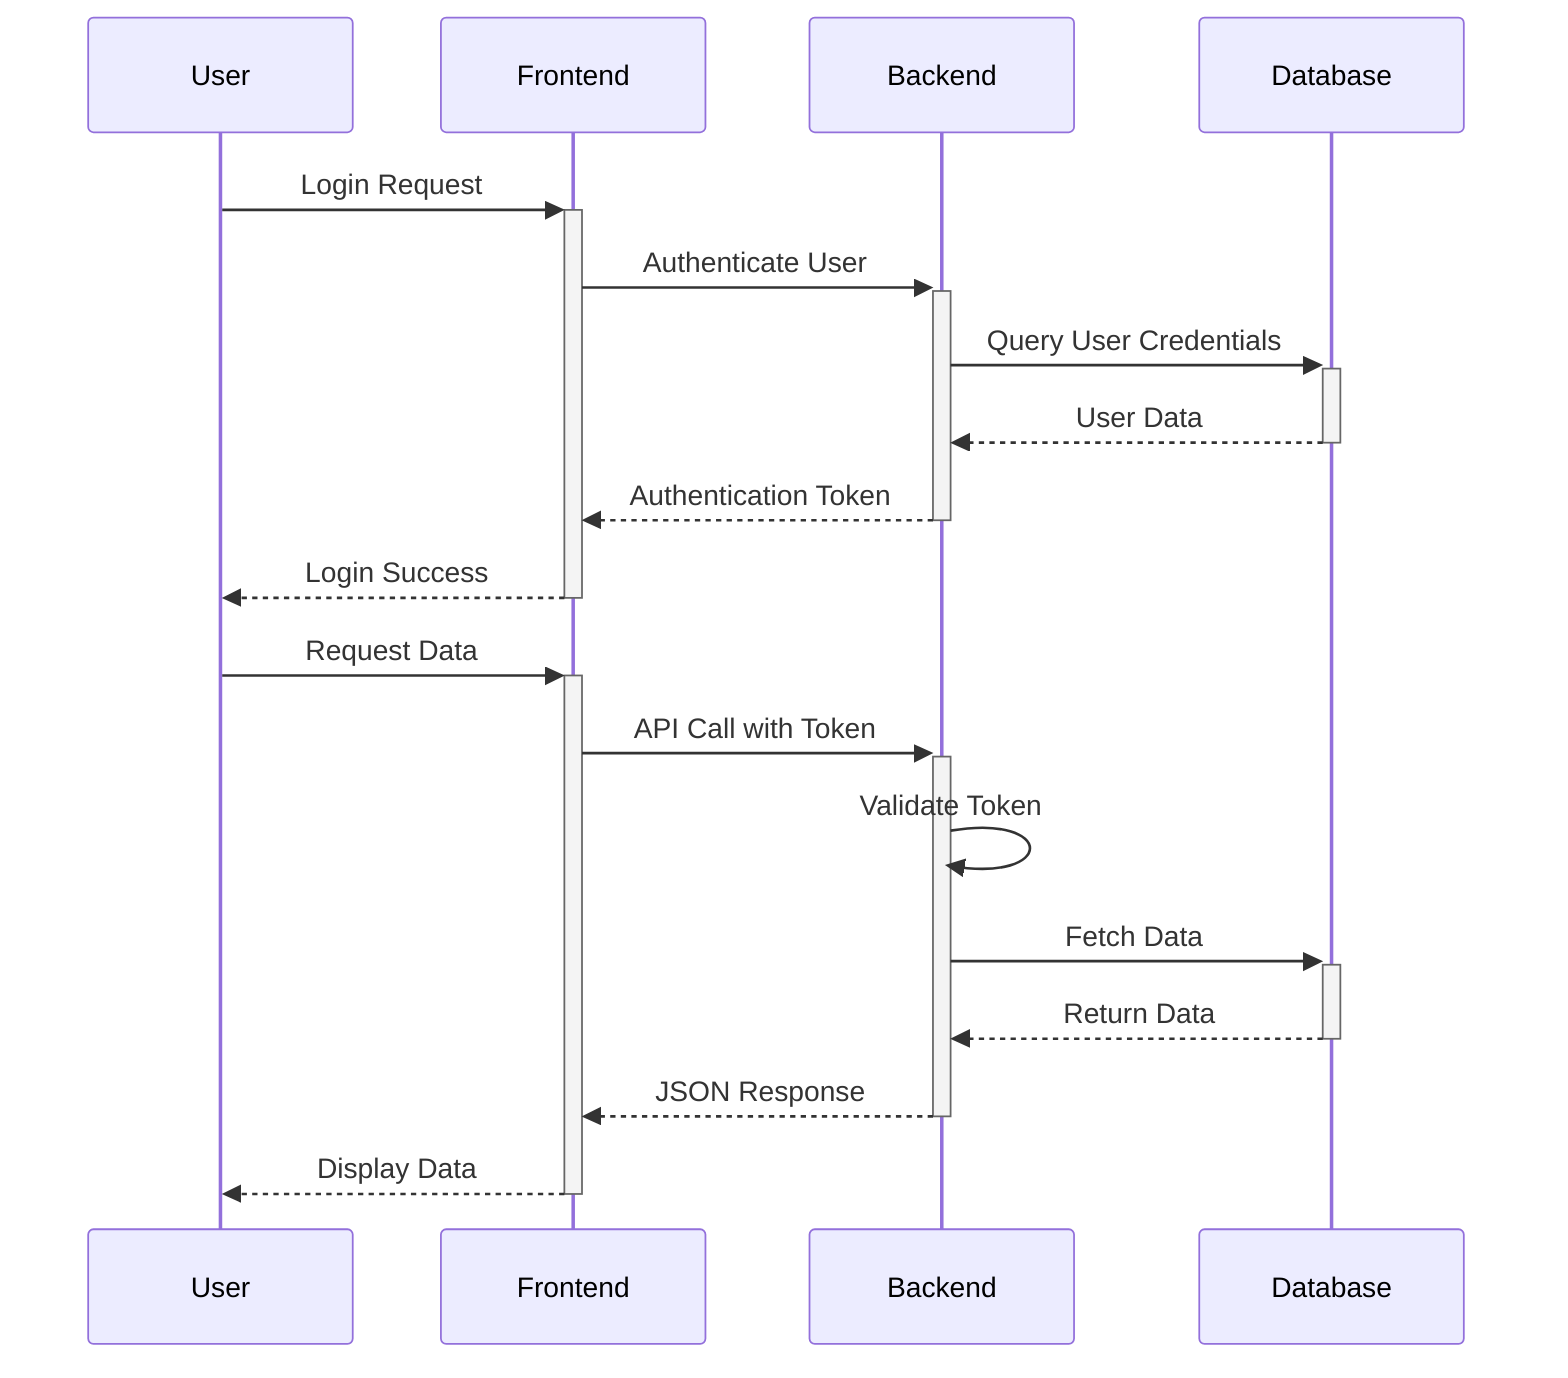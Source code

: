 sequenceDiagram
    participant User
    participant Frontend
    participant Backend
    participant Database

    User->>+Frontend: Login Request
    Frontend->>+Backend: Authenticate User
    Backend->>+Database: Query User Credentials
    Database-->>-Backend: User Data
    Backend-->>-Frontend: Authentication Token
    Frontend-->>-User: Login Success

    User->>+Frontend: Request Data
    Frontend->>+Backend: API Call with Token
    Backend->>Backend: Validate Token
    Backend->>+Database: Fetch Data
    Database-->>-Backend: Return Data
    Backend-->>-Frontend: JSON Response
    Frontend-->>-User: Display Data